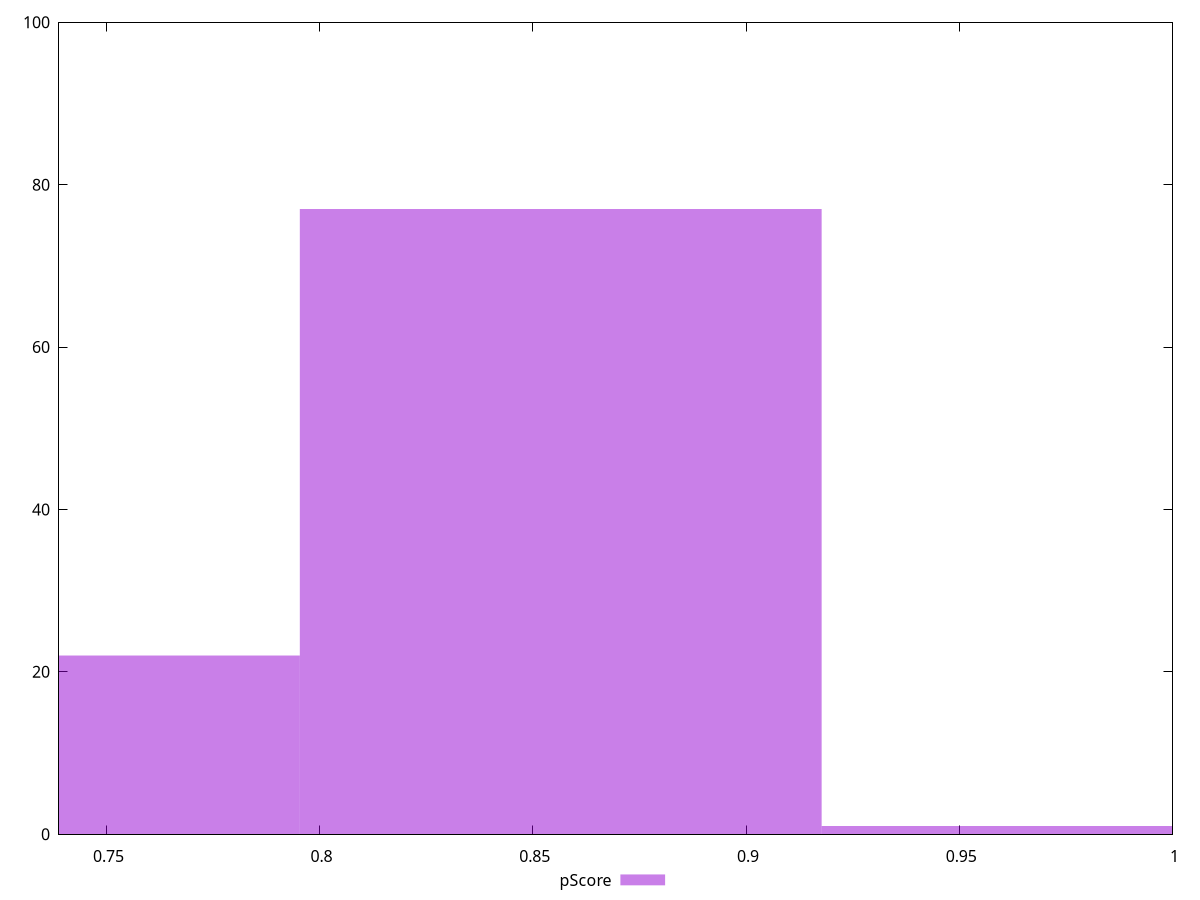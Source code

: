 reset

$pScore <<EOF
0.8565416378946082 77
0.734178546766807 22
0.9789047290224094 1
EOF

set key outside below
set boxwidth 0.12236309112780118
set xrange [0.7388888888888889:1]
set yrange [0:100]
set trange [0:100]
set style fill transparent solid 0.5 noborder
set terminal svg size 640, 490 enhanced background rgb 'white'
set output "report_00018_2021-02-10T15-25-16.877Z/offscreen-images/samples/pages+cached/pScore/histogram.svg"

plot $pScore title "pScore" with boxes

reset
